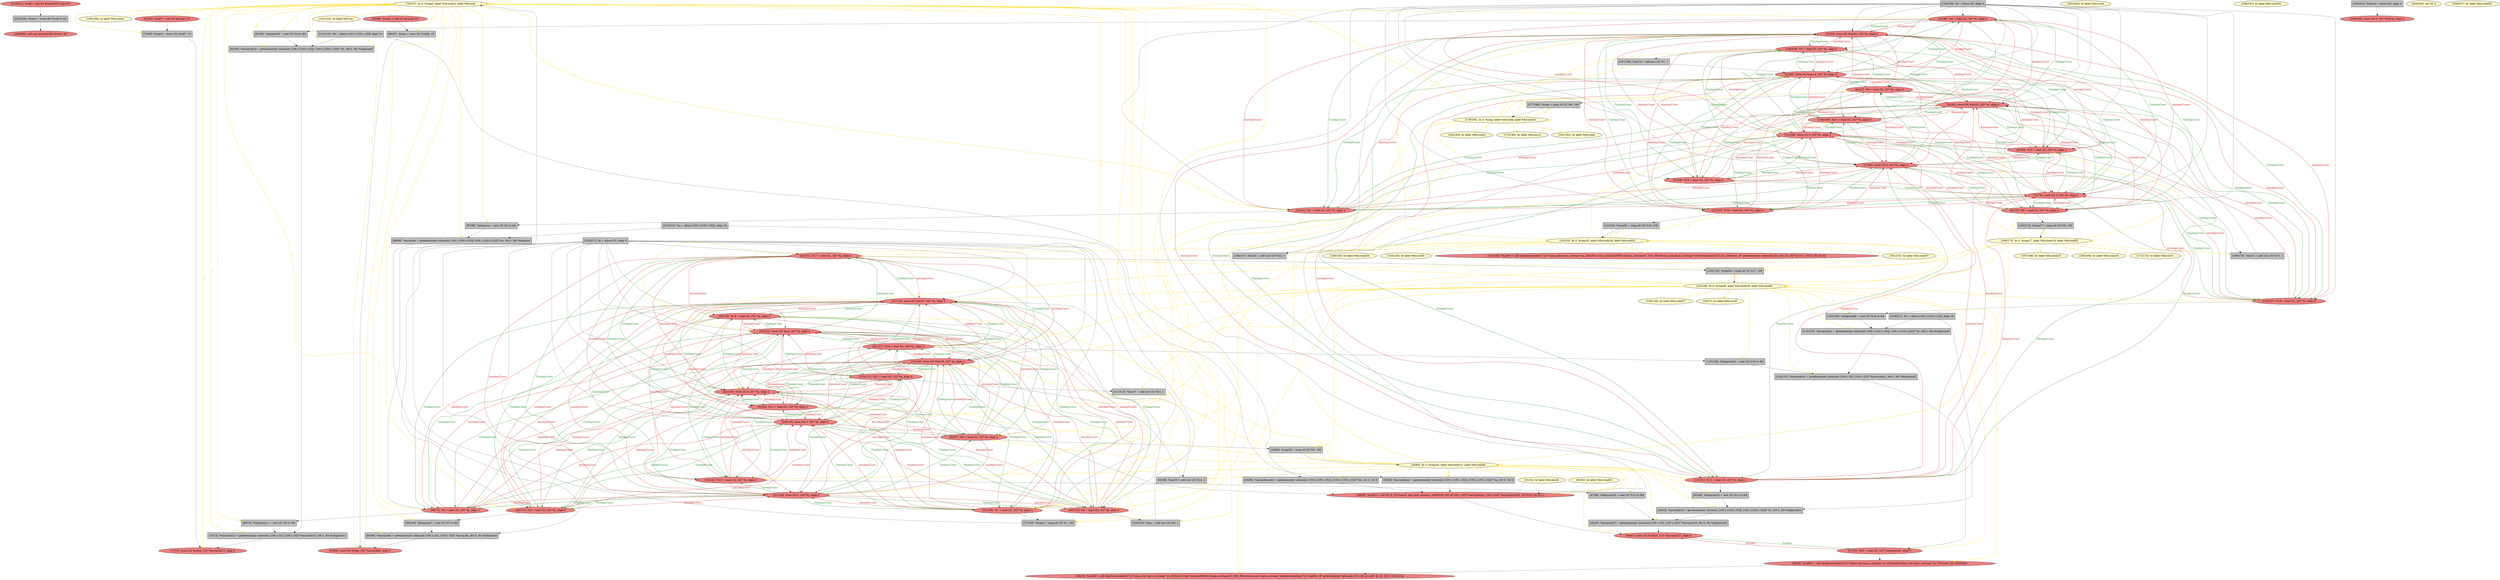 
digraph G {


node435 [fillcolor=grey,label="[219/220]  %conv = trunc i64 %call to i32",shape=rectangle,style=filled ]
node431 [fillcolor=grey,label="[69/74]  %idxprom11 = sext i32 %5 to i64",shape=rectangle,style=filled ]
node428 [fillcolor=lightcoral,label="[26/119]  %14 = load i32, i32* %j, align 4",shape=ellipse,style=filled ]
node425 [fillcolor=lightcoral,label="[141/142]  %call49 = call dereferenceable(272) %class.std::basic_ostream* @_ZStlsISt11char_traitsIcEERSt13basic_ostreamIcT_ES5_PKc(%class.std::basic_ostream* dereferenceable(272) @_ZSt4cout, i8* getelementptr inbounds ([2 x i8], [2 x i8]* @.str.1, i32 0, i32 0)) 0))",shape=ellipse,style=filled ]
node424 [fillcolor=lightcoral,label="[156/159]  %7 = load i32, i32* %i, align 4",shape=ellipse,style=filled ]
node423 [fillcolor=lightcoral,label="[4/189]  %4 = load i32, i32* %i, align 4",shape=ellipse,style=filled ]
node422 [fillcolor=grey,label="[13/154]  %cmp35 = icmp slt i32 %16, 100",shape=rectangle,style=filled ]
node421 [fillcolor=lightcoral,label="[3/190]  store i32 %inc51, i32* %i, align 4",shape=ellipse,style=filled ]
node420 [fillcolor=lemonchiffon,label="[181/182]  br label %for.cond",shape=ellipse,style=filled ]
node419 [fillcolor=lightcoral,label="[11/160]  store i32 0, i32* %i, align 4",shape=ellipse,style=filled ]
node417 [fillcolor=lemonchiffon,label="[14/153]  br i1 %cmp35, label %for.body36, label %for.end52",shape=ellipse,style=filled ]
node416 [fillcolor=lightcoral,label="[218/221]  %call = call i64 @time(i64* null) #3",shape=ellipse,style=filled ]
node413 [fillcolor=grey,label="[216/217]  %j = alloca i32, align 4",shape=rectangle,style=filled ]
node411 [fillcolor=grey,label="[214/215]  %a = alloca [100 x [100 x i32]], align 16",shape=rectangle,style=filled ]
node432 [fillcolor=grey,label="[43/46]  %idxprom24 = sext i32 %12 to i64",shape=rectangle,style=filled ]
node410 [fillcolor=lightcoral,label="[37/40]  %20 = load i32, i32* %arrayidx43, align 4",shape=ellipse,style=filled ]
node408 [fillcolor=lightcoral,label="[76/109]  %1 = load i32, i32* %j, align 4",shape=ellipse,style=filled ]
node406 [fillcolor=lightcoral,label="[7/176]  store i32 0, i32* %i, align 4",shape=ellipse,style=filled ]
node405 [fillcolor=grey,label="[87/90]  %idxprom = sext i32 %2 to i64",shape=rectangle,style=filled ]
node403 [fillcolor=lemonchiffon,label="[183/184]  br label %for.cond1",shape=ellipse,style=filled ]
node409 [fillcolor=lemonchiffon,label="[164/173]  br i1 %cmp17, label %for.body18, label %for.end33",shape=ellipse,style=filled ]
node359 [fillcolor=lightcoral,label="[28/117]  %3 = load i32, i32* %j, align 4",shape=ellipse,style=filled ]
node373 [fillcolor=lightcoral,label="[31/114]  store i32 %inc47, i32* %j, align 4",shape=ellipse,style=filled ]
node434 [fillcolor=lightcoral,label="[2/191]  %2 = load i32, i32* %i, align 4",shape=ellipse,style=filled ]
node354 [fillcolor=lemonchiffon,label="[165/166]  br label %for.cond16",shape=ellipse,style=filled ]
node330 [fillcolor=lightcoral,label="[24/121]  %13 = load i32, i32* %j, align 4",shape=ellipse,style=filled ]
node368 [fillcolor=lightcoral,label="[95/98]  %call4 = call i32 @rand() #3",shape=ellipse,style=filled ]
node391 [fillcolor=lemonchiffon,label="[151/152]  br label %for.cond37",shape=ellipse,style=filled ]
node353 [fillcolor=lemonchiffon,label="[202/203]  br label %for.cond",shape=ellipse,style=filled ]
node350 [fillcolor=lightcoral,label="[10/161]  %12 = load i32, i32* %i, align 4",shape=ellipse,style=filled ]
node363 [fillcolor=grey,label="[99/100]  %idxprom5 = sext i32 %3 to i64",shape=rectangle,style=filled ]
node365 [fillcolor=lightcoral,label="[8/175]  %8 = load i32, i32* %i, align 4",shape=ellipse,style=filled ]
node344 [fillcolor=grey,label="[123/126]  %idxprom42 = sext i32 %19 to i64",shape=rectangle,style=filled ]
node331 [fillcolor=lightcoral,label="[49/50]  %call23 = call i32 @_Z27matrix_get_mult_element_axbPA100_iS0_ii([100 x i32]* %arraydecay, [100 x i32]* %arraydecay22, i32 %10, i32 %11)",shape=ellipse,style=filled ]
node356 [fillcolor=lemonchiffon,label="[178/185]  br i1 %cmp, label %for.body, label %for.end15",shape=ellipse,style=filled ]
node327 [fillcolor=grey,label="[47/48]  %idxprom26 = sext i32 %13 to i64",shape=rectangle,style=filled ]
node348 [fillcolor=lemonchiffon,label="[105/106]  br label %for.cond1",shape=ellipse,style=filled ]
node407 [fillcolor=lightcoral,label="[21/128]  store i32 0, i32* %j, align 4",shape=ellipse,style=filled ]
node345 [fillcolor=lightcoral,label="[5/188]  store i32 %inc14, i32* %i, align 4",shape=ellipse,style=filled ]
node347 [fillcolor=grey,label="[55/56]  %inc29 = add nsw i32 %14, 1",shape=rectangle,style=filled ]
node375 [fillcolor=lightcoral,label="[68/75]  %5 = load i32, i32* %j, align 4",shape=ellipse,style=filled ]
node355 [fillcolor=lightcoral,label="[29/116]  store i32 0, i32* %j, align 4",shape=ellipse,style=filled ]
node360 [fillcolor=lightcoral,label="[30/115]  %6 = load i32, i32* %j, align 4",shape=ellipse,style=filled ]
node426 [fillcolor=lightcoral,label="[32/67]  %9 = load i32, i32* %j, align 4",shape=ellipse,style=filled ]
node352 [fillcolor=grey,label="[70/73]  %arrayidx12 = getelementptr inbounds [100 x i32], [100 x i32]* %arrayidx10, i64 0, i64 %idxprom11",shape=rectangle,style=filled ]
node398 [fillcolor=lightcoral,label="[12/155]  %16 = load i32, i32* %i, align 4",shape=ellipse,style=filled ]
node418 [fillcolor=grey,label="[177/186]  %cmp = icmp slt i32 %0, 100",shape=rectangle,style=filled ]
node414 [fillcolor=lightcoral,label="[134/137]  %18 = load i32, i32* %i, align 4",shape=ellipse,style=filled ]
node328 [fillcolor=lemonchiffon,label="[51/52]  br label %for.inc28",shape=ellipse,style=filled ]
node326 [fillcolor=lemonchiffon,label="[171/172]  br label %for.inc31",shape=ellipse,style=filled ]
node433 [fillcolor=grey,label="[77/108]  %cmp2 = icmp slt i32 %1, 100",shape=rectangle,style=filled ]
node338 [fillcolor=grey,label="[33/66]  %cmp20 = icmp slt i32 %9, 100",shape=rectangle,style=filled ]
node402 [fillcolor=grey,label="[85/86]  %arrayidx6 = getelementptr inbounds [100 x i32], [100 x i32]* %arrayidx, i64 0, i64 %idxprom5",shape=rectangle,style=filled ]
node337 [fillcolor=lemonchiffon,label="[34/65]  br i1 %cmp20, label %for.body21, label %for.end30",shape=ellipse,style=filled ]
node378 [fillcolor=grey,label="[111/112]  %inc47 = add nsw i32 %21, 1",shape=rectangle,style=filled ]
node357 [fillcolor=grey,label="[88/89]  %arrayidx = getelementptr inbounds [100 x [100 x i32]], [100 x [100 x i32]]* %a, i64 0, i64 %idxprom",shape=rectangle,style=filled ]
node393 [fillcolor=grey,label="[210/211]  %c = alloca [100 x [100 x i32]], align 16",shape=rectangle,style=filled ]
node332 [fillcolor=grey,label="[194/195]  %i = alloca i32, align 4",shape=rectangle,style=filled ]
node366 [fillcolor=lightcoral,label="[57/58]  %10 = load i32, i32* %i, align 4",shape=ellipse,style=filled ]
node401 [fillcolor=grey,label="[212/213]  %b = alloca [100 x [100 x i32]], align 16",shape=rectangle,style=filled ]
node339 [fillcolor=lemonchiffon,label="[167/168]  br label %for.cond19",shape=ellipse,style=filled ]
node342 [fillcolor=lemonchiffon,label="[196/197]  br label %for.cond16",shape=ellipse,style=filled ]
node333 [fillcolor=lemonchiffon,label="[138/139]  br label %for.cond37",shape=ellipse,style=filled ]
node351 [fillcolor=grey,label="[103/104]  %inc = add nsw i32 %6, 1",shape=rectangle,style=filled ]
node334 [fillcolor=lightcoral,label="[53/54]  %11 = load i32, i32* %j, align 4",shape=ellipse,style=filled ]
node412 [fillcolor=lightcoral,label="[1/192]  store i32 0, i32* %i, align 4",shape=ellipse,style=filled ]
node362 [fillcolor=lemonchiffon,label="[101/102]  br label %for.inc",shape=ellipse,style=filled ]
node341 [fillcolor=grey,label="[163/174]  %cmp17 = icmp slt i32 %8, 100",shape=rectangle,style=filled ]
node325 [fillcolor=lightcoral,label="[0/193]  %15 = load i32, i32* %i, align 4",shape=ellipse,style=filled ]
node329 [fillcolor=lightcoral,label="[71/72]  store i32 %rem8, i32* %arrayidx12, align 4",shape=ellipse,style=filled ]
node367 [fillcolor=lightcoral,label="[83/84]  store i32 %rem, i32* %arrayidx6, align 4",shape=ellipse,style=filled ]
node372 [fillcolor=lightcoral,label="[9/162]  store i32 %inc32, i32* %i, align 4",shape=ellipse,style=filled ]
node385 [fillcolor=lemonchiffon,label="[61/62]  br label %for.cond19",shape=ellipse,style=filled ]
node340 [fillcolor=lightcoral,label="[25/120]  store i32 0, i32* %j, align 4",shape=ellipse,style=filled ]
node369 [fillcolor=lightcoral,label="[81/82]  %call7 = call i32 @rand() #3",shape=ellipse,style=filled ]
node370 [fillcolor=lightcoral,label="[18/19]  %call45 = call dereferenceable(272) %class.std::basic_ostream* @_ZStlsISt11char_traitsIcEERSt13basic_ostreamIcT_ES5_PKc(%class.std::basic_ostream* dereferenceable(272) %call44, i8* getelementptr inbounds ([2 x i8], [2 x i8]* @.str, i32 0, i32 0)) 0))",shape=ellipse,style=filled ]
node427 [fillcolor=grey,label="[44/45]  %arrayidx25 = getelementptr inbounds [100 x [100 x i32]], [100 x [100 x i32]]* %c, i64 0, i64 %idxprom24",shape=rectangle,style=filled ]
node336 [fillcolor=grey,label="[59/60]  %arraydecay = getelementptr inbounds [100 x [100 x i32]], [100 x [100 x i32]]* %a, i32 0, i32 0",shape=rectangle,style=filled ]
node383 [fillcolor=lightcoral,label="[145/148]  %22 = load i32, i32* %i, align 4",shape=ellipse,style=filled ]
node371 [fillcolor=grey,label="[92/93]  %arrayidx10 = getelementptr inbounds [100 x [100 x i32]], [100 x [100 x i32]]* %b, i64 0, i64 %idxprom9",shape=rectangle,style=filled ]
node374 [fillcolor=grey,label="[79/80]  %rem8 = srem i32 %call7, 10",shape=rectangle,style=filled ]
node430 [fillcolor=lightcoral,label="[6/187]  %0 = load i32, i32* %i, align 4",shape=ellipse,style=filled ]
node404 [fillcolor=lightcoral,label="[199/200]  store i32 0, i32* %retval, align 4",shape=ellipse,style=filled ]
node390 [fillcolor=lemonchiffon,label="[16/17]  br label %for.inc46",shape=ellipse,style=filled ]
node376 [fillcolor=lemonchiffon,label="[204/205]  ret i32 0",shape=ellipse,style=filled ]
node429 [fillcolor=lightcoral,label="[36/41]  store i32 %call23, i32* %arrayidx27, align 4",shape=ellipse,style=filled ]
node377 [fillcolor=grey,label="[129/130]  %cmp38 = icmp slt i32 %17, 100",shape=rectangle,style=filled ]
node379 [fillcolor=lemonchiffon,label="[206/207]  br label %for.cond34",shape=ellipse,style=filled ]
node361 [fillcolor=grey,label="[35/42]  %arrayidx27 = getelementptr inbounds [100 x i32], [100 x i32]* %arrayidx25, i64 0, i64 %idxprom26",shape=rectangle,style=filled ]
node380 [fillcolor=lightcoral,label="[110/113]  %21 = load i32, i32* %j, align 4",shape=ellipse,style=filled ]
node382 [fillcolor=grey,label="[96/97]  %rem = srem i32 %call4, 10",shape=rectangle,style=filled ]
node381 [fillcolor=lemonchiffon,label="[149/150]  br label %for.cond34",shape=ellipse,style=filled ]
node384 [fillcolor=lightcoral,label="[22/127]  %19 = load i32, i32* %j, align 4",shape=ellipse,style=filled ]
node386 [fillcolor=lightcoral,label="[208/209]  call void @srand(i32 %conv) #3",shape=ellipse,style=filled ]
node395 [fillcolor=lemonchiffon,label="[143/144]  br label %for.inc50",shape=ellipse,style=filled ]
node388 [fillcolor=grey,label="[132/133]  %arrayidx41 = getelementptr inbounds [100 x [100 x i32]], [100 x [100 x i32]]* %c, i64 0, i64 %idxprom40",shape=rectangle,style=filled ]
node389 [fillcolor=grey,label="[135/136]  %idxprom40 = sext i32 %18 to i64",shape=rectangle,style=filled ]
node343 [fillcolor=grey,label="[198/201]  %retval = alloca i32, align 4",shape=rectangle,style=filled ]
node392 [fillcolor=lemonchiffon,label="[15/140]  br i1 %cmp38, label %for.body39, label %for.end48",shape=ellipse,style=filled ]
node415 [fillcolor=grey,label="[169/170]  %inc32 = add nsw i32 %15, 1",shape=rectangle,style=filled ]
node335 [fillcolor=grey,label="[63/64]  %arraydecay22 = getelementptr inbounds [100 x [100 x i32]], [100 x [100 x i32]]* %b, i32 0, i32 0",shape=rectangle,style=filled ]
node394 [fillcolor=grey,label="[157/158]  %inc14 = add nsw i32 %7, 1",shape=rectangle,style=filled ]
node346 [fillcolor=lemonchiffon,label="[179/180]  br label %for.inc13",shape=ellipse,style=filled ]
node364 [fillcolor=lightcoral,label="[27/118]  store i32 %inc29, i32* %j, align 4",shape=ellipse,style=filled ]
node387 [fillcolor=grey,label="[91/94]  %idxprom9 = sext i32 %4 to i64",shape=rectangle,style=filled ]
node396 [fillcolor=lightcoral,label="[38/39]  %call44 = call dereferenceable(272) %class.std::basic_ostream* @_ZNSolsEi(%class.std::basic_ostream* @_ZSt4cout, i32 %20)%20)",shape=ellipse,style=filled ]
node397 [fillcolor=lightcoral,label="[20/131]  %17 = load i32, i32* %j, align 4",shape=ellipse,style=filled ]
node399 [fillcolor=grey,label="[124/125]  %arrayidx43 = getelementptr inbounds [100 x i32], [100 x i32]* %arrayidx41, i64 0, i64 %idxprom42",shape=rectangle,style=filled ]
node358 [fillcolor=grey,label="[146/147]  %inc51 = add nsw i32 %22, 1",shape=rectangle,style=filled ]
node349 [fillcolor=lightcoral,label="[23/122]  store i32 %inc, i32* %j, align 4",shape=ellipse,style=filled ]
node400 [fillcolor=lemonchiffon,label="[78/107]  br i1 %cmp2, label %for.body3, label %for.end",shape=ellipse,style=filled ]

node373->node428 [style=solid,color=forestgreen,label="T|indep|Const",penwidth=1.0,fontcolor=forestgreen ]
node400->node433 [style=solid,color=gold,label="C",penwidth=1.0,fontcolor=gold ]
node421->node350 [style=solid,color=forestgreen,label="T|indep|Const",penwidth=1.0,fontcolor=forestgreen ]
node365->node372 [style=solid,color=firebrick3,label="A|indep|Const",penwidth=1.0,fontcolor=firebrick3 ]
node406->node398 [style=solid,color=forestgreen,label="T|indep|Const",penwidth=1.0,fontcolor=forestgreen ]
node350->node406 [style=solid,color=firebrick3,label="A|indep|Const",penwidth=1.0,fontcolor=firebrick3 ]
node406->node366 [style=solid,color=forestgreen,label="T|indep|Const",penwidth=1.0,fontcolor=forestgreen ]
node345->node414 [style=solid,color=forestgreen,label="T|indep|Const",penwidth=1.0,fontcolor=forestgreen ]
node414->node345 [style=solid,color=firebrick3,label="A|indep|Const",penwidth=1.0,fontcolor=firebrick3 ]
node364->node428 [style=solid,color=forestgreen,label="T|indep|Const",penwidth=1.0,fontcolor=forestgreen ]
node398->node372 [style=solid,color=firebrick3,label="A|indep|Const",penwidth=1.0,fontcolor=firebrick3 ]
node372->node398 [style=solid,color=forestgreen,label="T|indep|Const",penwidth=1.0,fontcolor=forestgreen ]
node350->node345 [style=solid,color=firebrick3,label="A|indep|Const",penwidth=1.0,fontcolor=firebrick3 ]
node345->node350 [style=solid,color=forestgreen,label="T|indep|Const",penwidth=1.0,fontcolor=forestgreen ]
node419->node350 [style=solid,color=forestgreen,label="T|indep|Const",penwidth=1.0,fontcolor=forestgreen ]
node365->node345 [style=solid,color=firebrick3,label="A|indep|Const",penwidth=1.0,fontcolor=firebrick3 ]
node345->node365 [style=solid,color=forestgreen,label="T|indep|Const",penwidth=1.0,fontcolor=forestgreen ]
node424->node419 [style=solid,color=firebrick3,label="A|indep|Const",penwidth=1.0,fontcolor=firebrick3 ]
node419->node424 [style=solid,color=forestgreen,label="T|indep|Const",penwidth=1.0,fontcolor=forestgreen ]
node366->node421 [style=solid,color=firebrick3,label="A|indep|Const",penwidth=1.0,fontcolor=firebrick3 ]
node424->node372 [style=solid,color=firebrick3,label="A|indep|Const",penwidth=1.0,fontcolor=firebrick3 ]
node372->node424 [style=solid,color=forestgreen,label="T|indep|Const",penwidth=1.0,fontcolor=forestgreen ]
node355->node408 [style=solid,color=forestgreen,label="T|indep|Const",penwidth=1.0,fontcolor=forestgreen ]
node365->node406 [style=solid,color=firebrick3,label="A|indep|Const",penwidth=1.0,fontcolor=firebrick3 ]
node365->node421 [style=solid,color=firebrick3,label="A|indep|Const",penwidth=1.0,fontcolor=firebrick3 ]
node421->node365 [style=solid,color=forestgreen,label="T|indep|Const",penwidth=1.0,fontcolor=forestgreen ]
node366->node345 [style=solid,color=firebrick3,label="A|indep|Const",penwidth=1.0,fontcolor=firebrick3 ]
node359->node373 [style=solid,color=firebrick3,label="A|indep|Const",penwidth=1.0,fontcolor=firebrick3 ]
node373->node359 [style=solid,color=forestgreen,label="T|indep|Const",penwidth=1.0,fontcolor=forestgreen ]
node332->node430 [style=solid,color=black,label="",penwidth=0.5,fontcolor=black ]
node355->node397 [style=solid,color=forestgreen,label="T|indep|Const",penwidth=1.0,fontcolor=forestgreen ]
node423->node421 [style=solid,color=firebrick3,label="A|indep|Const",penwidth=1.0,fontcolor=firebrick3 ]
node421->node423 [style=solid,color=forestgreen,label="T|indep|Const",penwidth=1.0,fontcolor=forestgreen ]
node434->node421 [style=solid,color=firebrick3,label="A|indep|Const",penwidth=1.0,fontcolor=firebrick3 ]
node421->node434 [style=solid,color=forestgreen,label="T|indep|Const",penwidth=1.0,fontcolor=forestgreen ]
node434->node345 [style=solid,color=firebrick3,label="A|indep|Const",penwidth=1.0,fontcolor=firebrick3 ]
node407->node408 [style=solid,color=forestgreen,label="T|indep|Const",penwidth=1.0,fontcolor=forestgreen ]
node352->node329 [style=solid,color=black,label="",penwidth=0.5,fontcolor=black ]
node345->node430 [style=solid,color=forestgreen,label="T|indep|Const",penwidth=1.0,fontcolor=forestgreen ]
node430->node345 [style=solid,color=firebrick3,label="A|indep|Const",penwidth=1.0,fontcolor=firebrick3 ]
node380->node407 [style=solid,color=firebrick3,label="A|indep|Const",penwidth=1.0,fontcolor=firebrick3 ]
node407->node384 [style=solid,color=forestgreen,label="T|indep|Const",penwidth=1.0,fontcolor=forestgreen ]
node384->node407 [style=solid,color=firebrick3,label="A|indep|Const",penwidth=1.0,fontcolor=firebrick3 ]
node407->node375 [style=solid,color=forestgreen,label="T|indep|Const",penwidth=1.0,fontcolor=forestgreen ]
node428->node407 [style=solid,color=firebrick3,label="A|indep|Const",penwidth=1.0,fontcolor=firebrick3 ]
node407->node428 [style=solid,color=forestgreen,label="T|indep|Const",penwidth=1.0,fontcolor=forestgreen ]
node412->node414 [style=solid,color=forestgreen,label="T|indep|Const",penwidth=1.0,fontcolor=forestgreen ]
node414->node412 [style=solid,color=firebrick3,label="A|indep|Const",penwidth=1.0,fontcolor=firebrick3 ]
node408->node355 [style=solid,color=firebrick3,label="A|indep|Const",penwidth=1.0,fontcolor=firebrick3 ]
node411->node336 [style=solid,color=black,label="",penwidth=0.5,fontcolor=black ]
node340->node408 [style=solid,color=forestgreen,label="T|indep|Const",penwidth=1.0,fontcolor=forestgreen ]
node398->node406 [style=solid,color=firebrick3,label="A|indep|Const",penwidth=1.0,fontcolor=firebrick3 ]
node407->node359 [style=solid,color=forestgreen,label="T|indep|Const",penwidth=1.0,fontcolor=forestgreen ]
node360->node373 [style=solid,color=firebrick3,label="A|indep|Const",penwidth=1.0,fontcolor=firebrick3 ]
node359->node407 [style=solid,color=firebrick3,label="A|indep|Const",penwidth=1.0,fontcolor=firebrick3 ]
node360->node355 [style=solid,color=firebrick3,label="A|indep|Const",penwidth=1.0,fontcolor=firebrick3 ]
node426->node407 [style=solid,color=firebrick3,label="A|indep|Const",penwidth=1.0,fontcolor=firebrick3 ]
node426->node349 [style=solid,color=firebrick3,label="A|indep|Const",penwidth=1.0,fontcolor=firebrick3 ]
node375->node364 [style=solid,color=firebrick3,label="A|indep|Const",penwidth=1.0,fontcolor=firebrick3 ]
node421->node414 [style=solid,color=forestgreen,label="T|indep|Const",penwidth=1.0,fontcolor=forestgreen ]
node365->node419 [style=solid,color=firebrick3,label="A|indep|Const",penwidth=1.0,fontcolor=firebrick3 ]
node392->node392 [style=solid,color=gold,label="C",penwidth=1.0,fontcolor=gold ]
node417->node417 [style=solid,color=gold,label="C",penwidth=1.0,fontcolor=gold ]
node400->node400 [style=solid,color=gold,label="C",penwidth=1.0,fontcolor=gold ]
node383->node412 [style=solid,color=firebrick3,label="A|indep|Const",penwidth=1.0,fontcolor=firebrick3 ]
node345->node398 [style=solid,color=forestgreen,label="T|indep|Const",penwidth=1.0,fontcolor=forestgreen ]
node419->node434 [style=solid,color=forestgreen,label="T|indep|Const",penwidth=1.0,fontcolor=forestgreen ]
node433->node400 [style=solid,color=black,label="",penwidth=0.5,fontcolor=black ]
node332->node365 [style=solid,color=black,label="",penwidth=0.5,fontcolor=black ]
node421->node398 [style=solid,color=forestgreen,label="T|indep|Const",penwidth=1.0,fontcolor=forestgreen ]
node340->node375 [style=solid,color=forestgreen,label="T|indep|Const",penwidth=1.0,fontcolor=forestgreen ]
node412->node325 [style=solid,color=forestgreen,label="T|indep|Const",penwidth=1.0,fontcolor=forestgreen ]
node325->node412 [style=solid,color=firebrick3,label="A|indep|Const",penwidth=1.0,fontcolor=firebrick3 ]
node430->node372 [style=solid,color=firebrick3,label="A|indep|Const",penwidth=1.0,fontcolor=firebrick3 ]
node372->node430 [style=solid,color=forestgreen,label="T|indep|Const",penwidth=1.0,fontcolor=forestgreen ]
node340->node359 [style=solid,color=forestgreen,label="T|indep|Const",penwidth=1.0,fontcolor=forestgreen ]
node430->node412 [style=solid,color=firebrick3,label="A|indep|Const",penwidth=1.0,fontcolor=firebrick3 ]
node373->node360 [style=solid,color=forestgreen,label="T|indep|Const",penwidth=1.0,fontcolor=forestgreen ]
node417->node395 [style=solid,color=gold,label="C",penwidth=1.0,fontcolor=gold ]
node356->node407 [style=solid,color=gold,label="C",penwidth=1.0,fontcolor=gold ]
node351->node349 [style=solid,color=black,label="",penwidth=0.5,fontcolor=black ]
node383->node345 [style=solid,color=firebrick3,label="A|indep|Const",penwidth=1.0,fontcolor=firebrick3 ]
node434->node405 [style=solid,color=black,label="",penwidth=0.5,fontcolor=black ]
node340->node428 [style=solid,color=forestgreen,label="T|indep|Const",penwidth=1.0,fontcolor=forestgreen ]
node349->node375 [style=solid,color=forestgreen,label="T|indep|Const",penwidth=1.0,fontcolor=forestgreen ]
node331->node429 [style=solid,color=black,label="",penwidth=0.5,fontcolor=black ]
node375->node431 [style=solid,color=black,label="",penwidth=0.5,fontcolor=black ]
node407->node330 [style=solid,color=forestgreen,label="T|indep|Const",penwidth=1.0,fontcolor=forestgreen ]
node378->node373 [style=solid,color=black,label="",penwidth=0.5,fontcolor=black ]
node384->node340 [style=solid,color=firebrick3,label="A|indep|Const",penwidth=1.0,fontcolor=firebrick3 ]
node337->node427 [style=solid,color=gold,label="C",penwidth=1.0,fontcolor=gold ]
node334->node340 [style=solid,color=firebrick3,label="A|indep|Const",penwidth=1.0,fontcolor=firebrick3 ]
node394->node345 [style=solid,color=black,label="",penwidth=0.5,fontcolor=black ]
node383->node372 [style=solid,color=firebrick3,label="A|indep|Const",penwidth=1.0,fontcolor=firebrick3 ]
node356->node356 [style=solid,color=gold,label="C",penwidth=1.0,fontcolor=gold ]
node349->node428 [style=solid,color=forestgreen,label="T|indep|Const",penwidth=1.0,fontcolor=forestgreen ]
node341->node409 [style=solid,color=black,label="",penwidth=0.5,fontcolor=black ]
node409->node341 [style=solid,color=gold,label="C",penwidth=1.0,fontcolor=gold ]
node337->node385 [style=solid,color=gold,label="C",penwidth=1.0,fontcolor=gold ]
node371->node352 [style=solid,color=black,label="",penwidth=0.5,fontcolor=black ]
node340->node380 [style=solid,color=forestgreen,label="T|indep|Const",penwidth=1.0,fontcolor=forestgreen ]
node399->node410 [style=solid,color=black,label="",penwidth=0.5,fontcolor=black ]
node426->node338 [style=solid,color=black,label="",penwidth=0.5,fontcolor=black ]
node369->node374 [style=solid,color=black,label="",penwidth=0.5,fontcolor=black ]
node417->node421 [style=solid,color=gold,label="C",penwidth=1.0,fontcolor=gold ]
node430->node419 [style=solid,color=firebrick3,label="A|indep|Const",penwidth=1.0,fontcolor=firebrick3 ]
node345->node383 [style=solid,color=forestgreen,label="T|indep|Const",penwidth=1.0,fontcolor=forestgreen ]
node349->node330 [style=solid,color=forestgreen,label="T|indep|Const",penwidth=1.0,fontcolor=forestgreen ]
node356->node430 [style=solid,color=gold,label="C",penwidth=1.0,fontcolor=gold ]
node375->node349 [style=solid,color=firebrick3,label="A|indep|Const",penwidth=1.0,fontcolor=firebrick3 ]
node409->node325 [style=solid,color=gold,label="C",penwidth=1.0,fontcolor=gold ]
node419->node325 [style=solid,color=forestgreen,label="T|indep|Const",penwidth=1.0,fontcolor=forestgreen ]
node325->node419 [style=solid,color=firebrick3,label="A|indep|Const",penwidth=1.0,fontcolor=firebrick3 ]
node412->node365 [style=solid,color=forestgreen,label="T|indep|Const",penwidth=1.0,fontcolor=forestgreen ]
node345->node423 [style=solid,color=forestgreen,label="T|indep|Const",penwidth=1.0,fontcolor=forestgreen ]
node337->node335 [style=solid,color=gold,label="C",penwidth=1.0,fontcolor=gold ]
node337->node334 [style=solid,color=gold,label="C",penwidth=1.0,fontcolor=gold ]
node332->node383 [style=solid,color=black,label="",penwidth=0.5,fontcolor=black ]
node325->node372 [style=solid,color=firebrick3,label="A|indep|Const",penwidth=1.0,fontcolor=firebrick3 ]
node423->node412 [style=solid,color=firebrick3,label="A|indep|Const",penwidth=1.0,fontcolor=firebrick3 ]
node347->node364 [style=solid,color=black,label="",penwidth=0.5,fontcolor=black ]
node332->node350 [style=solid,color=black,label="",penwidth=0.5,fontcolor=black ]
node412->node423 [style=solid,color=forestgreen,label="T|indep|Const",penwidth=1.0,fontcolor=forestgreen ]
node349->node426 [style=solid,color=forestgreen,label="T|indep|Const",penwidth=1.0,fontcolor=forestgreen ]
node400->node408 [style=solid,color=gold,label="C",penwidth=1.0,fontcolor=gold ]
node365->node412 [style=solid,color=firebrick3,label="A|indep|Const",penwidth=1.0,fontcolor=firebrick3 ]
node392->node380 [style=solid,color=gold,label="C",penwidth=1.0,fontcolor=gold ]
node368->node382 [style=solid,color=black,label="",penwidth=0.5,fontcolor=black ]
node360->node351 [style=solid,color=black,label="",penwidth=0.5,fontcolor=black ]
node366->node406 [style=solid,color=firebrick3,label="A|indep|Const",penwidth=1.0,fontcolor=firebrick3 ]
node384->node364 [style=solid,color=firebrick3,label="A|indep|Const",penwidth=1.0,fontcolor=firebrick3 ]
node392->node333 [style=solid,color=gold,label="C",penwidth=1.0,fontcolor=gold ]
node400->node369 [style=solid,color=gold,label="C",penwidth=1.0,fontcolor=gold ]
node364->node384 [style=solid,color=forestgreen,label="T|indep|Const",penwidth=1.0,fontcolor=forestgreen ]
node340->node334 [style=solid,color=forestgreen,label="T|indep|Const",penwidth=1.0,fontcolor=forestgreen ]
node393->node427 [style=solid,color=black,label="",penwidth=0.5,fontcolor=black ]
node406->node424 [style=solid,color=forestgreen,label="T|indep|Const",penwidth=1.0,fontcolor=forestgreen ]
node380->node349 [style=solid,color=firebrick3,label="A|indep|Const",penwidth=1.0,fontcolor=firebrick3 ]
node337->node366 [style=solid,color=gold,label="C",penwidth=1.0,fontcolor=gold ]
node413->node384 [style=solid,color=black,label="",penwidth=0.5,fontcolor=black ]
node423->node387 [style=solid,color=black,label="",penwidth=0.5,fontcolor=black ]
node380->node355 [style=solid,color=firebrick3,label="A|indep|Const",penwidth=1.0,fontcolor=firebrick3 ]
node350->node412 [style=solid,color=firebrick3,label="A|indep|Const",penwidth=1.0,fontcolor=firebrick3 ]
node366->node412 [style=solid,color=firebrick3,label="A|indep|Const",penwidth=1.0,fontcolor=firebrick3 ]
node373->node397 [style=solid,color=forestgreen,label="T|indep|Const",penwidth=1.0,fontcolor=forestgreen ]
node432->node427 [style=solid,color=black,label="",penwidth=0.5,fontcolor=black ]
node417->node422 [style=solid,color=gold,label="C",penwidth=1.0,fontcolor=gold ]
node375->node407 [style=solid,color=firebrick3,label="A|indep|Const",penwidth=1.0,fontcolor=firebrick3 ]
node413->node408 [style=solid,color=black,label="",penwidth=0.5,fontcolor=black ]
node397->node355 [style=solid,color=firebrick3,label="A|indep|Const",penwidth=1.0,fontcolor=firebrick3 ]
node334->node331 [style=solid,color=black,label="",penwidth=0.5,fontcolor=black ]
node409->node426 [style=solid,color=gold,label="C",penwidth=1.0,fontcolor=gold ]
node383->node406 [style=solid,color=firebrick3,label="A|indep|Const",penwidth=1.0,fontcolor=firebrick3 ]
node413->node364 [style=solid,color=black,label="",penwidth=0.5,fontcolor=black ]
node417->node383 [style=solid,color=gold,label="C",penwidth=1.0,fontcolor=gold ]
node380->node364 [style=solid,color=firebrick3,label="A|indep|Const",penwidth=1.0,fontcolor=firebrick3 ]
node421->node366 [style=solid,color=forestgreen,label="T|indep|Const",penwidth=1.0,fontcolor=forestgreen ]
node360->node340 [style=solid,color=firebrick3,label="A|indep|Const",penwidth=1.0,fontcolor=firebrick3 ]
node421->node325 [style=solid,color=forestgreen,label="T|indep|Const",penwidth=1.0,fontcolor=forestgreen ]
node392->node373 [style=solid,color=gold,label="C",penwidth=1.0,fontcolor=gold ]
node359->node363 [style=solid,color=black,label="",penwidth=0.5,fontcolor=black ]
node355->node380 [style=solid,color=forestgreen,label="T|indep|Const",penwidth=1.0,fontcolor=forestgreen ]
node350->node372 [style=solid,color=firebrick3,label="A|indep|Const",penwidth=1.0,fontcolor=firebrick3 ]
node384->node373 [style=solid,color=firebrick3,label="A|indep|Const",penwidth=1.0,fontcolor=firebrick3 ]
node397->node340 [style=solid,color=firebrick3,label="A|indep|Const",penwidth=1.0,fontcolor=firebrick3 ]
node413->node426 [style=solid,color=black,label="",penwidth=0.5,fontcolor=black ]
node340->node397 [style=solid,color=forestgreen,label="T|indep|Const",penwidth=1.0,fontcolor=forestgreen ]
node392->node390 [style=solid,color=gold,label="C",penwidth=1.0,fontcolor=gold ]
node372->node423 [style=solid,color=forestgreen,label="T|indep|Const",penwidth=1.0,fontcolor=forestgreen ]
node366->node372 [style=solid,color=firebrick3,label="A|indep|Const",penwidth=1.0,fontcolor=firebrick3 ]
node402->node367 [style=solid,color=black,label="",penwidth=0.5,fontcolor=black ]
node361->node429 [style=solid,color=black,label="",penwidth=0.5,fontcolor=black ]
node373->node380 [style=solid,color=forestgreen,label="T|indep|Const",penwidth=1.0,fontcolor=forestgreen ]
node413->node349 [style=solid,color=black,label="",penwidth=0.5,fontcolor=black ]
node417->node377 [style=solid,color=gold,label="C",penwidth=1.0,fontcolor=gold ]
node373->node334 [style=solid,color=forestgreen,label="T|indep|Const",penwidth=1.0,fontcolor=forestgreen ]
node397->node349 [style=solid,color=firebrick3,label="A|indep|Const",penwidth=1.0,fontcolor=firebrick3 ]
node355->node428 [style=solid,color=forestgreen,label="T|indep|Const",penwidth=1.0,fontcolor=forestgreen ]
node409->node339 [style=solid,color=gold,label="C",penwidth=1.0,fontcolor=gold ]
node424->node412 [style=solid,color=firebrick3,label="A|indep|Const",penwidth=1.0,fontcolor=firebrick3 ]
node389->node388 [style=solid,color=black,label="",penwidth=0.5,fontcolor=black ]
node434->node372 [style=solid,color=firebrick3,label="A|indep|Const",penwidth=1.0,fontcolor=firebrick3 ]
node392->node377 [style=solid,color=gold,label="C",penwidth=1.0,fontcolor=gold ]
node349->node397 [style=solid,color=forestgreen,label="T|indep|Const",penwidth=1.0,fontcolor=forestgreen ]
node364->node408 [style=solid,color=forestgreen,label="T|indep|Const",penwidth=1.0,fontcolor=forestgreen ]
node337->node336 [style=solid,color=gold,label="C",penwidth=1.0,fontcolor=gold ]
node345->node434 [style=solid,color=forestgreen,label="T|indep|Const",penwidth=1.0,fontcolor=forestgreen ]
node392->node414 [style=solid,color=gold,label="C",penwidth=1.0,fontcolor=gold ]
node334->node373 [style=solid,color=firebrick3,label="A|indep|Const",penwidth=1.0,fontcolor=firebrick3 ]
node398->node412 [style=solid,color=firebrick3,label="A|indep|Const",penwidth=1.0,fontcolor=firebrick3 ]
node330->node349 [style=solid,color=firebrick3,label="A|indep|Const",penwidth=1.0,fontcolor=firebrick3 ]
node409->node372 [style=solid,color=gold,label="C",penwidth=1.0,fontcolor=gold ]
node409->node409 [style=solid,color=gold,label="C",penwidth=1.0,fontcolor=gold ]
node366->node331 [style=solid,color=black,label="",penwidth=0.5,fontcolor=black ]
node372->node325 [style=solid,color=forestgreen,label="T|indep|Const",penwidth=1.0,fontcolor=forestgreen ]
node398->node345 [style=solid,color=firebrick3,label="A|indep|Const",penwidth=1.0,fontcolor=firebrick3 ]
node417->node425 [style=solid,color=gold,label="C",penwidth=1.0,fontcolor=gold ]
node330->node355 [style=solid,color=firebrick3,label="A|indep|Const",penwidth=1.0,fontcolor=firebrick3 ]
node380->node340 [style=solid,color=firebrick3,label="A|indep|Const",penwidth=1.0,fontcolor=firebrick3 ]
node400->node382 [style=solid,color=gold,label="C",penwidth=1.0,fontcolor=gold ]
node400->node405 [style=solid,color=gold,label="C",penwidth=1.0,fontcolor=gold ]
node400->node360 [style=solid,color=gold,label="C",penwidth=1.0,fontcolor=gold ]
node392->node344 [style=solid,color=gold,label="C",penwidth=1.0,fontcolor=gold ]
node400->node349 [style=solid,color=gold,label="C",penwidth=1.0,fontcolor=gold ]
node387->node371 [style=solid,color=black,label="",penwidth=0.5,fontcolor=black ]
node330->node407 [style=solid,color=firebrick3,label="A|indep|Const",penwidth=1.0,fontcolor=firebrick3 ]
node398->node419 [style=solid,color=firebrick3,label="A|indep|Const",penwidth=1.0,fontcolor=firebrick3 ]
node417->node398 [style=solid,color=gold,label="C",penwidth=1.0,fontcolor=gold ]
node409->node326 [style=solid,color=gold,label="C",penwidth=1.0,fontcolor=gold ]
node350->node421 [style=solid,color=firebrick3,label="A|indep|Const",penwidth=1.0,fontcolor=firebrick3 ]
node345->node366 [style=solid,color=forestgreen,label="T|indep|Const",penwidth=1.0,fontcolor=forestgreen ]
node400->node359 [style=solid,color=gold,label="C",penwidth=1.0,fontcolor=gold ]
node349->node384 [style=solid,color=forestgreen,label="T|indep|Const",penwidth=1.0,fontcolor=forestgreen ]
node373->node384 [style=solid,color=forestgreen,label="T|indep|Const",penwidth=1.0,fontcolor=forestgreen ]
node340->node360 [style=solid,color=forestgreen,label="T|indep|Const",penwidth=1.0,fontcolor=forestgreen ]
node407->node360 [style=solid,color=forestgreen,label="T|indep|Const",penwidth=1.0,fontcolor=forestgreen ]
node428->node355 [style=solid,color=firebrick3,label="A|indep|Const",penwidth=1.0,fontcolor=firebrick3 ]
node372->node366 [style=solid,color=forestgreen,label="T|indep|Const",penwidth=1.0,fontcolor=forestgreen ]
node349->node380 [style=solid,color=forestgreen,label="T|indep|Const",penwidth=1.0,fontcolor=forestgreen ]
node337->node429 [style=solid,color=gold,label="C",penwidth=1.0,fontcolor=gold ]
node355->node426 [style=solid,color=forestgreen,label="T|indep|Const",penwidth=1.0,fontcolor=forestgreen ]
node359->node349 [style=solid,color=firebrick3,label="A|indep|Const",penwidth=1.0,fontcolor=firebrick3 ]
node400->node348 [style=solid,color=gold,label="C",penwidth=1.0,fontcolor=gold ]
node412->node434 [style=solid,color=forestgreen,label="T|indep|Const",penwidth=1.0,fontcolor=forestgreen ]
node330->node364 [style=solid,color=firebrick3,label="A|indep|Const",penwidth=1.0,fontcolor=firebrick3 ]
node421->node383 [style=solid,color=forestgreen,label="T|indep|Const",penwidth=1.0,fontcolor=forestgreen ]
node356->node420 [style=solid,color=gold,label="C",penwidth=1.0,fontcolor=gold ]
node377->node392 [style=solid,color=black,label="",penwidth=0.5,fontcolor=black ]
node375->node355 [style=solid,color=firebrick3,label="A|indep|Const",penwidth=1.0,fontcolor=firebrick3 ]
node355->node359 [style=solid,color=forestgreen,label="T|indep|Const",penwidth=1.0,fontcolor=forestgreen ]
node400->node351 [style=solid,color=gold,label="C",penwidth=1.0,fontcolor=gold ]
node372->node414 [style=solid,color=forestgreen,label="T|indep|Const",penwidth=1.0,fontcolor=forestgreen ]
node424->node406 [style=solid,color=firebrick3,label="A|indep|Const",penwidth=1.0,fontcolor=firebrick3 ]
node409->node354 [style=solid,color=gold,label="C",penwidth=1.0,fontcolor=gold ]
node375->node340 [style=solid,color=firebrick3,label="A|indep|Const",penwidth=1.0,fontcolor=firebrick3 ]
node356->node418 [style=solid,color=gold,label="C",penwidth=1.0,fontcolor=gold ]
node356->node394 [style=solid,color=gold,label="C",penwidth=1.0,fontcolor=gold ]
node330->node340 [style=solid,color=firebrick3,label="A|indep|Const",penwidth=1.0,fontcolor=firebrick3 ]
node372->node434 [style=solid,color=forestgreen,label="T|indep|Const",penwidth=1.0,fontcolor=forestgreen ]
node406->node434 [style=solid,color=forestgreen,label="T|indep|Const",penwidth=1.0,fontcolor=forestgreen ]
node372->node350 [style=solid,color=forestgreen,label="T|indep|Const",penwidth=1.0,fontcolor=forestgreen ]
node408->node407 [style=solid,color=firebrick3,label="A|indep|Const",penwidth=1.0,fontcolor=firebrick3 ]
node400->node352 [style=solid,color=gold,label="C",penwidth=1.0,fontcolor=gold ]
node364->node360 [style=solid,color=forestgreen,label="T|indep|Const",penwidth=1.0,fontcolor=forestgreen ]
node417->node391 [style=solid,color=gold,label="C",penwidth=1.0,fontcolor=gold ]
node400->node362 [style=solid,color=gold,label="C",penwidth=1.0,fontcolor=gold ]
node400->node423 [style=solid,color=gold,label="C",penwidth=1.0,fontcolor=gold ]
node413->node375 [style=solid,color=black,label="",penwidth=0.5,fontcolor=black ]
node409->node338 [style=solid,color=gold,label="C",penwidth=1.0,fontcolor=gold ]
node355->node334 [style=solid,color=forestgreen,label="T|indep|Const",penwidth=1.0,fontcolor=forestgreen ]
node337->node426 [style=solid,color=gold,label="C",penwidth=1.0,fontcolor=gold ]
node357->node402 [style=solid,color=black,label="",penwidth=0.5,fontcolor=black ]
node400->node402 [style=solid,color=gold,label="C",penwidth=1.0,fontcolor=gold ]
node364->node334 [style=solid,color=forestgreen,label="T|indep|Const",penwidth=1.0,fontcolor=forestgreen ]
node414->node421 [style=solid,color=firebrick3,label="A|indep|Const",penwidth=1.0,fontcolor=firebrick3 ]
node400->node329 [style=solid,color=gold,label="C",penwidth=1.0,fontcolor=gold ]
node400->node363 [style=solid,color=gold,label="C",penwidth=1.0,fontcolor=gold ]
node392->node396 [style=solid,color=gold,label="C",penwidth=1.0,fontcolor=gold ]
node364->node359 [style=solid,color=forestgreen,label="T|indep|Const",penwidth=1.0,fontcolor=forestgreen ]
node400->node367 [style=solid,color=gold,label="C",penwidth=1.0,fontcolor=gold ]
node373->node408 [style=solid,color=forestgreen,label="T|indep|Const",penwidth=1.0,fontcolor=forestgreen ]
node408->node433 [style=solid,color=black,label="",penwidth=0.5,fontcolor=black ]
node400->node431 [style=solid,color=gold,label="C",penwidth=1.0,fontcolor=gold ]
node424->node421 [style=solid,color=firebrick3,label="A|indep|Const",penwidth=1.0,fontcolor=firebrick3 ]
node412->node424 [style=solid,color=forestgreen,label="T|indep|Const",penwidth=1.0,fontcolor=forestgreen ]
node428->node349 [style=solid,color=firebrick3,label="A|indep|Const",penwidth=1.0,fontcolor=firebrick3 ]
node412->node430 [style=solid,color=forestgreen,label="T|indep|Const",penwidth=1.0,fontcolor=forestgreen ]
node400->node371 [style=solid,color=gold,label="C",penwidth=1.0,fontcolor=gold ]
node413->node355 [style=solid,color=black,label="",penwidth=0.5,fontcolor=black ]
node365->node341 [style=solid,color=black,label="",penwidth=0.5,fontcolor=black ]
node356->node345 [style=solid,color=gold,label="C",penwidth=1.0,fontcolor=gold ]
node428->node373 [style=solid,color=firebrick3,label="A|indep|Const",penwidth=1.0,fontcolor=firebrick3 ]
node332->node366 [style=solid,color=black,label="",penwidth=0.5,fontcolor=black ]
node383->node419 [style=solid,color=firebrick3,label="A|indep|Const",penwidth=1.0,fontcolor=firebrick3 ]
node337->node327 [style=solid,color=gold,label="C",penwidth=1.0,fontcolor=gold ]
node356->node346 [style=solid,color=gold,label="C",penwidth=1.0,fontcolor=gold ]
node337->node331 [style=solid,color=gold,label="C",penwidth=1.0,fontcolor=gold ]
node359->node364 [style=solid,color=firebrick3,label="A|indep|Const",penwidth=1.0,fontcolor=firebrick3 ]
node427->node361 [style=solid,color=black,label="",penwidth=0.5,fontcolor=black ]
node406->node365 [style=solid,color=forestgreen,label="T|indep|Const",penwidth=1.0,fontcolor=forestgreen ]
node360->node407 [style=solid,color=firebrick3,label="A|indep|Const",penwidth=1.0,fontcolor=firebrick3 ]
node350->node419 [style=solid,color=firebrick3,label="A|indep|Const",penwidth=1.0,fontcolor=firebrick3 ]
node412->node350 [style=solid,color=forestgreen,label="T|indep|Const",penwidth=1.0,fontcolor=forestgreen ]
node340->node426 [style=solid,color=forestgreen,label="T|indep|Const",penwidth=1.0,fontcolor=forestgreen ]
node332->node345 [style=solid,color=black,label="",penwidth=0.5,fontcolor=black ]
node364->node397 [style=solid,color=forestgreen,label="T|indep|Const",penwidth=1.0,fontcolor=forestgreen ]
node392->node378 [style=solid,color=gold,label="C",penwidth=1.0,fontcolor=gold ]
node325->node421 [style=solid,color=firebrick3,label="A|indep|Const",penwidth=1.0,fontcolor=firebrick3 ]
node380->node373 [style=solid,color=firebrick3,label="A|indep|Const",penwidth=1.0,fontcolor=firebrick3 ]
node364->node330 [style=solid,color=forestgreen,label="T|indep|Const",penwidth=1.0,fontcolor=forestgreen ]
node334->node355 [style=solid,color=firebrick3,label="A|indep|Const",penwidth=1.0,fontcolor=firebrick3 ]
node413->node407 [style=solid,color=black,label="",penwidth=0.5,fontcolor=black ]
node419->node383 [style=solid,color=forestgreen,label="T|indep|Const",penwidth=1.0,fontcolor=forestgreen ]
node397->node407 [style=solid,color=firebrick3,label="A|indep|Const",penwidth=1.0,fontcolor=firebrick3 ]
node382->node367 [style=solid,color=black,label="",penwidth=0.5,fontcolor=black ]
node410->node396 [style=solid,color=black,label="",penwidth=0.5,fontcolor=black ]
node417->node355 [style=solid,color=gold,label="C",penwidth=1.0,fontcolor=gold ]
node392->node384 [style=solid,color=gold,label="C",penwidth=1.0,fontcolor=gold ]
node373->node426 [style=solid,color=forestgreen,label="T|indep|Const",penwidth=1.0,fontcolor=forestgreen ]
node400->node375 [style=solid,color=gold,label="C",penwidth=1.0,fontcolor=gold ]
node398->node421 [style=solid,color=firebrick3,label="A|indep|Const",penwidth=1.0,fontcolor=firebrick3 ]
node430->node421 [style=solid,color=firebrick3,label="A|indep|Const",penwidth=1.0,fontcolor=firebrick3 ]
node408->node364 [style=solid,color=firebrick3,label="A|indep|Const",penwidth=1.0,fontcolor=firebrick3 ]
node384->node349 [style=solid,color=firebrick3,label="A|indep|Const",penwidth=1.0,fontcolor=firebrick3 ]
node338->node337 [style=solid,color=black,label="",penwidth=0.5,fontcolor=black ]
node380->node378 [style=solid,color=black,label="",penwidth=0.5,fontcolor=black ]
node415->node372 [style=solid,color=black,label="",penwidth=0.5,fontcolor=black ]
node334->node364 [style=solid,color=firebrick3,label="A|indep|Const",penwidth=1.0,fontcolor=firebrick3 ]
node325->node406 [style=solid,color=firebrick3,label="A|indep|Const",penwidth=1.0,fontcolor=firebrick3 ]
node364->node380 [style=solid,color=forestgreen,label="T|indep|Const",penwidth=1.0,fontcolor=forestgreen ]
node409->node337 [style=solid,color=gold,label="C",penwidth=1.0,fontcolor=gold ]
node330->node327 [style=solid,color=black,label="",penwidth=0.5,fontcolor=black ]
node343->node404 [style=solid,color=black,label="",penwidth=0.5,fontcolor=black ]
node364->node426 [style=solid,color=forestgreen,label="T|indep|Const",penwidth=1.0,fontcolor=forestgreen ]
node421->node430 [style=solid,color=forestgreen,label="T|indep|Const",penwidth=1.0,fontcolor=forestgreen ]
node364->node375 [style=solid,color=forestgreen,label="T|indep|Const",penwidth=1.0,fontcolor=forestgreen ]
node413->node397 [style=solid,color=black,label="",penwidth=0.5,fontcolor=black ]
node335->node331 [style=solid,color=black,label="",penwidth=0.5,fontcolor=black ]
node393->node388 [style=solid,color=black,label="",penwidth=0.5,fontcolor=black ]
node409->node340 [style=solid,color=gold,label="C",penwidth=1.0,fontcolor=gold ]
node426->node364 [style=solid,color=firebrick3,label="A|indep|Const",penwidth=1.0,fontcolor=firebrick3 ]
node355->node384 [style=solid,color=forestgreen,label="T|indep|Const",penwidth=1.0,fontcolor=forestgreen ]
node384->node355 [style=solid,color=firebrick3,label="A|indep|Const",penwidth=1.0,fontcolor=firebrick3 ]
node356->node408 [style=solid,color=gold,label="C",penwidth=1.0,fontcolor=gold ]
node392->node410 [style=solid,color=gold,label="C",penwidth=1.0,fontcolor=gold ]
node374->node329 [style=solid,color=black,label="",penwidth=0.5,fontcolor=black ]
node419->node365 [style=solid,color=forestgreen,label="T|indep|Const",penwidth=1.0,fontcolor=forestgreen ]
node372->node383 [style=solid,color=forestgreen,label="T|indep|Const",penwidth=1.0,fontcolor=forestgreen ]
node363->node402 [style=solid,color=black,label="",penwidth=0.5,fontcolor=black ]
node412->node383 [style=solid,color=forestgreen,label="T|indep|Const",penwidth=1.0,fontcolor=forestgreen ]
node337->node428 [style=solid,color=gold,label="C",penwidth=1.0,fontcolor=gold ]
node332->node372 [style=solid,color=black,label="",penwidth=0.5,fontcolor=black ]
node417->node381 [style=solid,color=gold,label="C",penwidth=1.0,fontcolor=gold ]
node332->node414 [style=solid,color=black,label="",penwidth=0.5,fontcolor=black ]
node413->node334 [style=solid,color=black,label="",penwidth=0.5,fontcolor=black ]
node428->node347 [style=solid,color=black,label="",penwidth=0.5,fontcolor=black ]
node431->node352 [style=solid,color=black,label="",penwidth=0.5,fontcolor=black ]
node426->node355 [style=solid,color=firebrick3,label="A|indep|Const",penwidth=1.0,fontcolor=firebrick3 ]
node337->node337 [style=solid,color=gold,label="C",penwidth=1.0,fontcolor=gold ]
node332->node398 [style=solid,color=black,label="",penwidth=0.5,fontcolor=black ]
node406->node414 [style=solid,color=forestgreen,label="T|indep|Const",penwidth=1.0,fontcolor=forestgreen ]
node373->node375 [style=solid,color=forestgreen,label="T|indep|Const",penwidth=1.0,fontcolor=forestgreen ]
node400->node387 [style=solid,color=gold,label="C",penwidth=1.0,fontcolor=gold ]
node429->node410 [style=solid,color=forestgreen,label="T|indep",penwidth=1.0,fontcolor=forestgreen ]
node332->node419 [style=solid,color=black,label="",penwidth=0.5,fontcolor=black ]
node409->node365 [style=solid,color=gold,label="C",penwidth=1.0,fontcolor=gold ]
node408->node340 [style=solid,color=firebrick3,label="A|indep|Const",penwidth=1.0,fontcolor=firebrick3 ]
node340->node330 [style=solid,color=forestgreen,label="T|indep|Const",penwidth=1.0,fontcolor=forestgreen ]
node392->node388 [style=solid,color=gold,label="C",penwidth=1.0,fontcolor=gold ]
node400->node434 [style=solid,color=gold,label="C",penwidth=1.0,fontcolor=gold ]
node424->node345 [style=solid,color=firebrick3,label="A|indep|Const",penwidth=1.0,fontcolor=firebrick3 ]
node345->node424 [style=solid,color=forestgreen,label="T|indep|Const",penwidth=1.0,fontcolor=forestgreen ]
node430->node406 [style=solid,color=firebrick3,label="A|indep|Const",penwidth=1.0,fontcolor=firebrick3 ]
node417->node358 [style=solid,color=gold,label="C",penwidth=1.0,fontcolor=gold ]
node401->node335 [style=solid,color=black,label="",penwidth=0.5,fontcolor=black ]
node359->node355 [style=solid,color=firebrick3,label="A|indep|Const",penwidth=1.0,fontcolor=firebrick3 ]
node401->node371 [style=solid,color=black,label="",penwidth=0.5,fontcolor=black ]
node337->node361 [style=solid,color=gold,label="C",penwidth=1.0,fontcolor=gold ]
node406->node325 [style=solid,color=forestgreen,label="T|indep|Const",penwidth=1.0,fontcolor=forestgreen ]
node396->node370 [style=solid,color=black,label="",penwidth=0.5,fontcolor=black ]
node384->node344 [style=solid,color=black,label="",penwidth=0.5,fontcolor=black ]
node355->node375 [style=solid,color=forestgreen,label="T|indep|Const",penwidth=1.0,fontcolor=forestgreen ]
node360->node349 [style=solid,color=firebrick3,label="A|indep|Const",penwidth=1.0,fontcolor=firebrick3 ]
node337->node364 [style=solid,color=gold,label="C",penwidth=1.0,fontcolor=gold ]
node423->node419 [style=solid,color=firebrick3,label="A|indep|Const",penwidth=1.0,fontcolor=firebrick3 ]
node419->node423 [style=solid,color=forestgreen,label="T|indep|Const",penwidth=1.0,fontcolor=forestgreen ]
node400->node368 [style=solid,color=gold,label="C",penwidth=1.0,fontcolor=gold ]
node426->node373 [style=solid,color=firebrick3,label="A|indep|Const",penwidth=1.0,fontcolor=firebrick3 ]
node414->node406 [style=solid,color=firebrick3,label="A|indep|Const",penwidth=1.0,fontcolor=firebrick3 ]
node398->node422 [style=solid,color=black,label="",penwidth=0.5,fontcolor=black ]
node426->node340 [style=solid,color=firebrick3,label="A|indep|Const",penwidth=1.0,fontcolor=firebrick3 ]
node414->node372 [style=solid,color=firebrick3,label="A|indep|Const",penwidth=1.0,fontcolor=firebrick3 ]
node412->node366 [style=solid,color=forestgreen,label="T|indep|Const",penwidth=1.0,fontcolor=forestgreen ]
node407->node426 [style=solid,color=forestgreen,label="T|indep|Const",penwidth=1.0,fontcolor=forestgreen ]
node383->node358 [style=solid,color=black,label="",penwidth=0.5,fontcolor=black ]
node359->node340 [style=solid,color=firebrick3,label="A|indep|Const",penwidth=1.0,fontcolor=firebrick3 ]
node421->node424 [style=solid,color=forestgreen,label="T|indep|Const",penwidth=1.0,fontcolor=forestgreen ]
node400->node357 [style=solid,color=gold,label="C",penwidth=1.0,fontcolor=gold ]
node358->node421 [style=solid,color=black,label="",penwidth=0.5,fontcolor=black ]
node419->node414 [style=solid,color=forestgreen,label="T|indep|Const",penwidth=1.0,fontcolor=forestgreen ]
node355->node330 [style=solid,color=forestgreen,label="T|indep|Const",penwidth=1.0,fontcolor=forestgreen ]
node412->node398 [style=solid,color=forestgreen,label="T|indep|Const",penwidth=1.0,fontcolor=forestgreen ]
node430->node418 [style=solid,color=black,label="",penwidth=0.5,fontcolor=black ]
node337->node347 [style=solid,color=gold,label="C",penwidth=1.0,fontcolor=gold ]
node392->node389 [style=solid,color=gold,label="C",penwidth=1.0,fontcolor=gold ]
node397->node364 [style=solid,color=firebrick3,label="A|indep|Const",penwidth=1.0,fontcolor=firebrick3 ]
node414->node389 [style=solid,color=black,label="",penwidth=0.5,fontcolor=black ]
node408->node373 [style=solid,color=firebrick3,label="A|indep|Const",penwidth=1.0,fontcolor=firebrick3 ]
node409->node415 [style=solid,color=gold,label="C",penwidth=1.0,fontcolor=gold ]
node405->node357 [style=solid,color=black,label="",penwidth=0.5,fontcolor=black ]
node337->node330 [style=solid,color=gold,label="C",penwidth=1.0,fontcolor=gold ]
node356->node433 [style=solid,color=gold,label="C",penwidth=1.0,fontcolor=gold ]
node413->node373 [style=solid,color=black,label="",penwidth=0.5,fontcolor=black ]
node414->node419 [style=solid,color=firebrick3,label="A|indep|Const",penwidth=1.0,fontcolor=firebrick3 ]
node407->node380 [style=solid,color=forestgreen,label="T|indep|Const",penwidth=1.0,fontcolor=forestgreen ]
node349->node359 [style=solid,color=forestgreen,label="T|indep|Const",penwidth=1.0,fontcolor=forestgreen ]
node419->node398 [style=solid,color=forestgreen,label="T|indep|Const",penwidth=1.0,fontcolor=forestgreen ]
node388->node399 [style=solid,color=black,label="",penwidth=0.5,fontcolor=black ]
node332->node421 [style=solid,color=black,label="",penwidth=0.5,fontcolor=black ]
node435->node386 [style=solid,color=black,label="",penwidth=0.5,fontcolor=black ]
node392->node370 [style=solid,color=gold,label="C",penwidth=1.0,fontcolor=gold ]
node356->node400 [style=solid,color=gold,label="C",penwidth=1.0,fontcolor=gold ]
node411->node357 [style=solid,color=black,label="",penwidth=0.5,fontcolor=black ]
node337->node432 [style=solid,color=gold,label="C",penwidth=1.0,fontcolor=gold ]
node413->node380 [style=solid,color=black,label="",penwidth=0.5,fontcolor=black ]
node413->node340 [style=solid,color=black,label="",penwidth=0.5,fontcolor=black ]
node372->node365 [style=solid,color=forestgreen,label="T|indep|Const",penwidth=1.0,fontcolor=forestgreen ]
node434->node419 [style=solid,color=firebrick3,label="A|indep|Const",penwidth=1.0,fontcolor=firebrick3 ]
node418->node356 [style=solid,color=black,label="",penwidth=0.5,fontcolor=black ]
node407->node334 [style=solid,color=forestgreen,label="T|indep|Const",penwidth=1.0,fontcolor=forestgreen ]
node406->node430 [style=solid,color=forestgreen,label="T|indep|Const",penwidth=1.0,fontcolor=forestgreen ]
node334->node407 [style=solid,color=firebrick3,label="A|indep|Const",penwidth=1.0,fontcolor=firebrick3 ]
node356->node424 [style=solid,color=gold,label="C",penwidth=1.0,fontcolor=gold ]
node397->node373 [style=solid,color=firebrick3,label="A|indep|Const",penwidth=1.0,fontcolor=firebrick3 ]
node330->node373 [style=solid,color=firebrick3,label="A|indep|Const",penwidth=1.0,fontcolor=firebrick3 ]
node416->node435 [style=solid,color=black,label="",penwidth=0.5,fontcolor=black ]
node350->node432 [style=solid,color=black,label="",penwidth=0.5,fontcolor=black ]
node337->node328 [style=solid,color=gold,label="C",penwidth=1.0,fontcolor=gold ]
node332->node412 [style=solid,color=black,label="",penwidth=0.5,fontcolor=black ]
node373->node330 [style=solid,color=forestgreen,label="T|indep|Const",penwidth=1.0,fontcolor=forestgreen ]
node423->node372 [style=solid,color=firebrick3,label="A|indep|Const",penwidth=1.0,fontcolor=firebrick3 ]
node406->node383 [style=solid,color=forestgreen,label="T|indep|Const",penwidth=1.0,fontcolor=forestgreen ]
node334->node349 [style=solid,color=firebrick3,label="A|indep|Const",penwidth=1.0,fontcolor=firebrick3 ]
node345->node325 [style=solid,color=forestgreen,label="T|indep|Const",penwidth=1.0,fontcolor=forestgreen ]
node413->node360 [style=solid,color=black,label="",penwidth=0.5,fontcolor=black ]
node410->node429 [style=solid,color=firebrick3,label="A|indep",penwidth=1.0,fontcolor=firebrick3 ]
node349->node334 [style=solid,color=forestgreen,label="T|indep|Const",penwidth=1.0,fontcolor=forestgreen ]
node325->node345 [style=solid,color=firebrick3,label="A|indep|Const",penwidth=1.0,fontcolor=firebrick3 ]
node360->node364 [style=solid,color=firebrick3,label="A|indep|Const",penwidth=1.0,fontcolor=firebrick3 ]
node424->node394 [style=solid,color=black,label="",penwidth=0.5,fontcolor=black ]
node325->node415 [style=solid,color=black,label="",penwidth=0.5,fontcolor=black ]
node413->node330 [style=solid,color=black,label="",penwidth=0.5,fontcolor=black ]
node332->node406 [style=solid,color=black,label="",penwidth=0.5,fontcolor=black ]
node406->node350 [style=solid,color=forestgreen,label="T|indep|Const",penwidth=1.0,fontcolor=forestgreen ]
node413->node359 [style=solid,color=black,label="",penwidth=0.5,fontcolor=black ]
node413->node428 [style=solid,color=black,label="",penwidth=0.5,fontcolor=black ]
node332->node424 [style=solid,color=black,label="",penwidth=0.5,fontcolor=black ]
node392->node399 [style=solid,color=gold,label="C",penwidth=1.0,fontcolor=gold ]
node428->node364 [style=solid,color=firebrick3,label="A|indep|Const",penwidth=1.0,fontcolor=firebrick3 ]
node417->node397 [style=solid,color=gold,label="C",penwidth=1.0,fontcolor=gold ]
node332->node325 [style=solid,color=black,label="",penwidth=0.5,fontcolor=black ]
node349->node360 [style=solid,color=forestgreen,label="T|indep|Const",penwidth=1.0,fontcolor=forestgreen ]
node336->node331 [style=solid,color=black,label="",penwidth=0.5,fontcolor=black ]
node397->node377 [style=solid,color=black,label="",penwidth=0.5,fontcolor=black ]
node344->node399 [style=solid,color=black,label="",penwidth=0.5,fontcolor=black ]
node383->node421 [style=solid,color=firebrick3,label="A|indep|Const",penwidth=1.0,fontcolor=firebrick3 ]
node337->node338 [style=solid,color=gold,label="C",penwidth=1.0,fontcolor=gold ]
node332->node434 [style=solid,color=black,label="",penwidth=0.5,fontcolor=black ]
node428->node340 [style=solid,color=firebrick3,label="A|indep|Const",penwidth=1.0,fontcolor=firebrick3 ]
node422->node417 [style=solid,color=black,label="",penwidth=0.5,fontcolor=black ]
node419->node430 [style=solid,color=forestgreen,label="T|indep|Const",penwidth=1.0,fontcolor=forestgreen ]
node400->node374 [style=solid,color=gold,label="C",penwidth=1.0,fontcolor=gold ]
node356->node403 [style=solid,color=gold,label="C",penwidth=1.0,fontcolor=gold ]
node419->node366 [style=solid,color=forestgreen,label="T|indep|Const",penwidth=1.0,fontcolor=forestgreen ]
node366->node419 [style=solid,color=firebrick3,label="A|indep|Const",penwidth=1.0,fontcolor=firebrick3 ]
node337->node350 [style=solid,color=gold,label="C",penwidth=1.0,fontcolor=gold ]
node423->node406 [style=solid,color=firebrick3,label="A|indep|Const",penwidth=1.0,fontcolor=firebrick3 ]
node406->node423 [style=solid,color=forestgreen,label="T|indep|Const",penwidth=1.0,fontcolor=forestgreen ]
node417->node392 [style=solid,color=gold,label="C",penwidth=1.0,fontcolor=gold ]
node349->node408 [style=solid,color=forestgreen,label="T|indep|Const",penwidth=1.0,fontcolor=forestgreen ]
node392->node397 [style=solid,color=gold,label="C",penwidth=1.0,fontcolor=gold ]
node408->node349 [style=solid,color=firebrick3,label="A|indep|Const",penwidth=1.0,fontcolor=firebrick3 ]
node355->node360 [style=solid,color=forestgreen,label="T|indep|Const",penwidth=1.0,fontcolor=forestgreen ]
node375->node373 [style=solid,color=firebrick3,label="A|indep|Const",penwidth=1.0,fontcolor=firebrick3 ]
node407->node397 [style=solid,color=forestgreen,label="T|indep|Const",penwidth=1.0,fontcolor=forestgreen ]
node340->node384 [style=solid,color=forestgreen,label="T|indep|Const",penwidth=1.0,fontcolor=forestgreen ]
node423->node345 [style=solid,color=firebrick3,label="A|indep|Const",penwidth=1.0,fontcolor=firebrick3 ]
node434->node412 [style=solid,color=firebrick3,label="A|indep|Const",penwidth=1.0,fontcolor=firebrick3 ]
node327->node361 [style=solid,color=black,label="",penwidth=0.5,fontcolor=black ]
node434->node406 [style=solid,color=firebrick3,label="A|indep|Const",penwidth=1.0,fontcolor=firebrick3 ]
node332->node423 [style=solid,color=black,label="",penwidth=0.5,fontcolor=black ]


}
